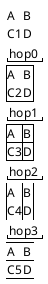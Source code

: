 {
  "sha1": "330phtnebi4n64oboxkalxpbzmt6w5z",
  "insertion": {
    "when": "2024-05-30T20:48:20.166Z",
    "user": "plantuml@gmail.com"
  }
}
@startsalt
{
{
A|B
C1|D
}
"hop0"
{+
A|B
C2|D
}
"hop1"
{#
A|B
C3|D
}
"hop2"
{!
A|B
C4|D
}
"hop3"
{-
A|B
C5|D
}
}
@endsalt
